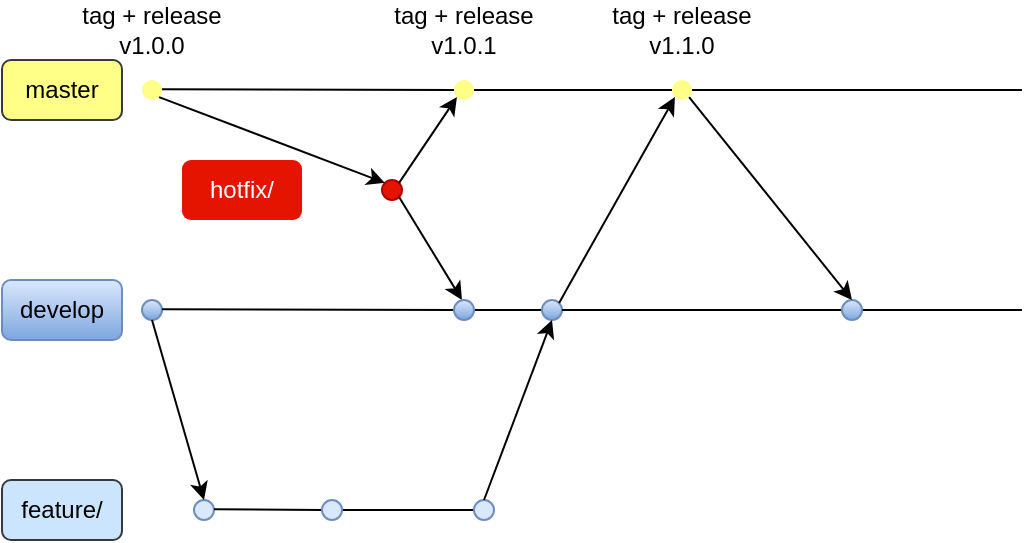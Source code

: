 <mxfile version="20.8.3" type="device"><diagram id="FWlVU3B6Z2AMIBi5RTRZ" name="Page-1"><mxGraphModel dx="840" dy="439" grid="1" gridSize="10" guides="1" tooltips="1" connect="1" arrows="1" fold="1" page="1" pageScale="1" pageWidth="850" pageHeight="1100" math="0" shadow="0"><root><mxCell id="0"/><mxCell id="1" parent="0"/><mxCell id="qXykl9GWPvTefQvaHvhR-1" value="" style="ellipse;whiteSpace=wrap;html=1;aspect=fixed;fillColor=#ffff88;strokeColor=none;" parent="1" vertex="1"><mxGeometry x="150" y="120" width="10" height="10" as="geometry"/></mxCell><mxCell id="qXykl9GWPvTefQvaHvhR-2" value="" style="endArrow=none;html=1;rounded=0;startArrow=none;" parent="1" source="qXykl9GWPvTefQvaHvhR-32" edge="1"><mxGeometry width="50" height="50" relative="1" as="geometry"><mxPoint x="160" y="124.58" as="sourcePoint"/><mxPoint x="590" y="125" as="targetPoint"/></mxGeometry></mxCell><mxCell id="qXykl9GWPvTefQvaHvhR-4" value="master" style="text;html=1;strokeColor=#36393d;fillColor=#ffff88;align=center;verticalAlign=middle;whiteSpace=wrap;rounded=1;glass=0;" parent="1" vertex="1"><mxGeometry x="80" y="110" width="60" height="30" as="geometry"/></mxCell><mxCell id="qXykl9GWPvTefQvaHvhR-6" value="develop" style="text;html=1;align=center;verticalAlign=middle;whiteSpace=wrap;rounded=1;fillColor=#dae8fc;gradientColor=#7ea6e0;strokeColor=#6c8ebf;" parent="1" vertex="1"><mxGeometry x="80" y="220" width="60" height="30" as="geometry"/></mxCell><mxCell id="qXykl9GWPvTefQvaHvhR-7" value="feature/" style="text;html=1;strokeColor=#36393d;fillColor=#cce5ff;align=center;verticalAlign=middle;whiteSpace=wrap;rounded=1;" parent="1" vertex="1"><mxGeometry x="80" y="320" width="60" height="30" as="geometry"/></mxCell><mxCell id="qXykl9GWPvTefQvaHvhR-8" value="" style="ellipse;whiteSpace=wrap;html=1;aspect=fixed;fillColor=#dae8fc;strokeColor=#6c8ebf;gradientColor=#7ea6e0;" parent="1" vertex="1"><mxGeometry x="150" y="230" width="10" height="10" as="geometry"/></mxCell><mxCell id="qXykl9GWPvTefQvaHvhR-9" value="" style="endArrow=none;html=1;rounded=0;startArrow=none;" parent="1" source="qXykl9GWPvTefQvaHvhR-61" edge="1"><mxGeometry width="50" height="50" relative="1" as="geometry"><mxPoint x="160" y="234.58" as="sourcePoint"/><mxPoint x="590" y="235" as="targetPoint"/></mxGeometry></mxCell><mxCell id="qXykl9GWPvTefQvaHvhR-10" value="" style="ellipse;whiteSpace=wrap;html=1;aspect=fixed;fillColor=#dae8fc;strokeColor=#6c8ebf;" parent="1" vertex="1"><mxGeometry x="176" y="330" width="10" height="10" as="geometry"/></mxCell><mxCell id="qXykl9GWPvTefQvaHvhR-11" value="" style="endArrow=none;html=1;rounded=0;startArrow=none;" parent="1" source="qXykl9GWPvTefQvaHvhR-22" edge="1"><mxGeometry width="50" height="50" relative="1" as="geometry"><mxPoint x="186" y="334.58" as="sourcePoint"/><mxPoint x="321" y="335" as="targetPoint"/></mxGeometry></mxCell><mxCell id="qXykl9GWPvTefQvaHvhR-15" value="hotfix/" style="text;html=1;strokeColor=none;fillColor=#e51400;align=center;verticalAlign=middle;whiteSpace=wrap;rounded=1;glass=0;fontColor=#ffffff;" parent="1" vertex="1"><mxGeometry x="170" y="160" width="60" height="30" as="geometry"/></mxCell><mxCell id="qXykl9GWPvTefQvaHvhR-16" value="tag + release v1.0.0" style="text;html=1;strokeColor=none;fillColor=none;align=center;verticalAlign=middle;whiteSpace=wrap;rounded=0;glass=0;" parent="1" vertex="1"><mxGeometry x="115" y="80" width="80" height="30" as="geometry"/></mxCell><mxCell id="qXykl9GWPvTefQvaHvhR-17" value="" style="ellipse;whiteSpace=wrap;html=1;aspect=fixed;fillColor=#e51400;strokeColor=#B20000;fontColor=#ffffff;" parent="1" vertex="1"><mxGeometry x="270" y="170" width="10" height="10" as="geometry"/></mxCell><mxCell id="qXykl9GWPvTefQvaHvhR-23" value="" style="endArrow=none;html=1;rounded=0;startArrow=none;" parent="1" source="qXykl9GWPvTefQvaHvhR-28" target="qXykl9GWPvTefQvaHvhR-22" edge="1"><mxGeometry width="50" height="50" relative="1" as="geometry"><mxPoint x="186" y="334.58" as="sourcePoint"/><mxPoint x="666" y="334.58" as="targetPoint"/></mxGeometry></mxCell><mxCell id="qXykl9GWPvTefQvaHvhR-22" value="" style="ellipse;whiteSpace=wrap;html=1;aspect=fixed;fillColor=#dae8fc;strokeColor=#6c8ebf;" parent="1" vertex="1"><mxGeometry x="316" y="330" width="10" height="10" as="geometry"/></mxCell><mxCell id="qXykl9GWPvTefQvaHvhR-27" value="" style="endArrow=none;html=1;rounded=0;startArrow=none;" parent="1" source="qXykl9GWPvTefQvaHvhR-58" target="qXykl9GWPvTefQvaHvhR-26" edge="1"><mxGeometry width="50" height="50" relative="1" as="geometry"><mxPoint x="160" y="234.58" as="sourcePoint"/><mxPoint x="640" y="234.58" as="targetPoint"/></mxGeometry></mxCell><mxCell id="qXykl9GWPvTefQvaHvhR-26" value="" style="ellipse;whiteSpace=wrap;html=1;aspect=fixed;fillColor=#dae8fc;strokeColor=#6c8ebf;gradientColor=#7ea6e0;" parent="1" vertex="1"><mxGeometry x="350" y="230" width="10" height="10" as="geometry"/></mxCell><mxCell id="qXykl9GWPvTefQvaHvhR-29" value="" style="endArrow=none;html=1;rounded=0;" parent="1" target="qXykl9GWPvTefQvaHvhR-28" edge="1"><mxGeometry width="50" height="50" relative="1" as="geometry"><mxPoint x="186" y="334.58" as="sourcePoint"/><mxPoint x="316" y="335" as="targetPoint"/></mxGeometry></mxCell><mxCell id="qXykl9GWPvTefQvaHvhR-28" value="" style="ellipse;whiteSpace=wrap;html=1;aspect=fixed;fillColor=#dae8fc;strokeColor=#6c8ebf;" parent="1" vertex="1"><mxGeometry x="240" y="330" width="10" height="10" as="geometry"/></mxCell><mxCell id="qXykl9GWPvTefQvaHvhR-31" value="" style="endArrow=none;html=1;rounded=0;" parent="1" target="qXykl9GWPvTefQvaHvhR-30" edge="1"><mxGeometry width="50" height="50" relative="1" as="geometry"><mxPoint x="160" y="124.58" as="sourcePoint"/><mxPoint x="640" y="124.58" as="targetPoint"/></mxGeometry></mxCell><mxCell id="qXykl9GWPvTefQvaHvhR-30" value="" style="ellipse;whiteSpace=wrap;html=1;aspect=fixed;fillColor=#ffff88;strokeColor=none;" parent="1" vertex="1"><mxGeometry x="306" y="120" width="10" height="10" as="geometry"/></mxCell><mxCell id="qXykl9GWPvTefQvaHvhR-33" value="" style="endArrow=none;html=1;rounded=0;startArrow=none;" parent="1" source="qXykl9GWPvTefQvaHvhR-30" target="qXykl9GWPvTefQvaHvhR-32" edge="1"><mxGeometry width="50" height="50" relative="1" as="geometry"><mxPoint x="380" y="125" as="sourcePoint"/><mxPoint x="640" y="124.58" as="targetPoint"/></mxGeometry></mxCell><mxCell id="qXykl9GWPvTefQvaHvhR-32" value="" style="ellipse;whiteSpace=wrap;html=1;aspect=fixed;fillColor=#ffff88;strokeColor=none;" parent="1" vertex="1"><mxGeometry x="415" y="120" width="10" height="10" as="geometry"/></mxCell><mxCell id="qXykl9GWPvTefQvaHvhR-34" value="tag + release v1.0.1" style="text;html=1;strokeColor=none;fillColor=none;align=center;verticalAlign=middle;whiteSpace=wrap;rounded=0;glass=0;" parent="1" vertex="1"><mxGeometry x="271" y="80" width="80" height="30" as="geometry"/></mxCell><mxCell id="qXykl9GWPvTefQvaHvhR-35" value="tag + release v1.1.0" style="text;html=1;strokeColor=none;fillColor=none;align=center;verticalAlign=middle;whiteSpace=wrap;rounded=0;glass=0;" parent="1" vertex="1"><mxGeometry x="380" y="80" width="80" height="30" as="geometry"/></mxCell><mxCell id="qXykl9GWPvTefQvaHvhR-52" value="" style="endArrow=classic;html=1;rounded=0;labelBackgroundColor=default;strokeColor=default;fontFamily=Helvetica;fontSize=11;fontColor=default;shape=connector;exitX=1;exitY=1;exitDx=0;exitDy=0;entryX=0;entryY=0;entryDx=0;entryDy=0;" parent="1" source="qXykl9GWPvTefQvaHvhR-1" target="qXykl9GWPvTefQvaHvhR-17" edge="1"><mxGeometry width="50" height="50" relative="1" as="geometry"><mxPoint x="190" y="200" as="sourcePoint"/><mxPoint x="240" y="150" as="targetPoint"/></mxGeometry></mxCell><mxCell id="qXykl9GWPvTefQvaHvhR-53" value="" style="endArrow=classic;html=1;rounded=0;labelBackgroundColor=default;strokeColor=default;fontFamily=Helvetica;fontSize=11;fontColor=default;shape=connector;exitX=1;exitY=0;exitDx=0;exitDy=0;entryX=0;entryY=1;entryDx=0;entryDy=0;" parent="1" source="qXykl9GWPvTefQvaHvhR-17" target="qXykl9GWPvTefQvaHvhR-30" edge="1"><mxGeometry width="50" height="50" relative="1" as="geometry"><mxPoint x="190" y="200" as="sourcePoint"/><mxPoint x="240" y="150" as="targetPoint"/></mxGeometry></mxCell><mxCell id="qXykl9GWPvTefQvaHvhR-54" value="" style="endArrow=classic;html=1;rounded=0;labelBackgroundColor=default;strokeColor=default;fontFamily=Helvetica;fontSize=11;fontColor=default;shape=connector;exitX=1;exitY=0;exitDx=0;exitDy=0;entryX=0;entryY=1;entryDx=0;entryDy=0;" parent="1" source="qXykl9GWPvTefQvaHvhR-26" target="qXykl9GWPvTefQvaHvhR-32" edge="1"><mxGeometry width="50" height="50" relative="1" as="geometry"><mxPoint x="370" y="200" as="sourcePoint"/><mxPoint x="420" y="150" as="targetPoint"/></mxGeometry></mxCell><mxCell id="qXykl9GWPvTefQvaHvhR-55" value="" style="endArrow=classic;html=1;rounded=0;labelBackgroundColor=default;strokeColor=default;fontFamily=Helvetica;fontSize=11;fontColor=default;shape=connector;exitX=0.5;exitY=1;exitDx=0;exitDy=0;entryX=0.5;entryY=0;entryDx=0;entryDy=0;" parent="1" source="qXykl9GWPvTefQvaHvhR-8" target="qXykl9GWPvTefQvaHvhR-10" edge="1"><mxGeometry width="50" height="50" relative="1" as="geometry"><mxPoint x="270" y="320" as="sourcePoint"/><mxPoint x="320" y="270" as="targetPoint"/></mxGeometry></mxCell><mxCell id="qXykl9GWPvTefQvaHvhR-56" value="" style="endArrow=classic;html=1;rounded=0;labelBackgroundColor=default;strokeColor=default;fontFamily=Helvetica;fontSize=11;fontColor=default;shape=connector;entryX=0.5;entryY=1;entryDx=0;entryDy=0;exitX=0.5;exitY=0;exitDx=0;exitDy=0;" parent="1" source="qXykl9GWPvTefQvaHvhR-22" target="qXykl9GWPvTefQvaHvhR-26" edge="1"><mxGeometry width="50" height="50" relative="1" as="geometry"><mxPoint x="326" y="330" as="sourcePoint"/><mxPoint x="376" y="280" as="targetPoint"/></mxGeometry></mxCell><mxCell id="qXykl9GWPvTefQvaHvhR-57" value="" style="endArrow=classic;html=1;rounded=0;labelBackgroundColor=default;strokeColor=default;fontFamily=Helvetica;fontSize=11;fontColor=default;shape=connector;exitX=1;exitY=1;exitDx=0;exitDy=0;" parent="1" source="qXykl9GWPvTefQvaHvhR-17" edge="1"><mxGeometry width="50" height="50" relative="1" as="geometry"><mxPoint x="270" y="240" as="sourcePoint"/><mxPoint x="310" y="230" as="targetPoint"/></mxGeometry></mxCell><mxCell id="qXykl9GWPvTefQvaHvhR-59" value="" style="endArrow=none;html=1;rounded=0;" parent="1" target="qXykl9GWPvTefQvaHvhR-58" edge="1"><mxGeometry width="50" height="50" relative="1" as="geometry"><mxPoint x="160" y="234.58" as="sourcePoint"/><mxPoint x="350.0" y="234.99" as="targetPoint"/></mxGeometry></mxCell><mxCell id="qXykl9GWPvTefQvaHvhR-58" value="" style="ellipse;whiteSpace=wrap;html=1;aspect=fixed;fillColor=#dae8fc;strokeColor=#6c8ebf;gradientColor=#7ea6e0;" parent="1" vertex="1"><mxGeometry x="306" y="230" width="10" height="10" as="geometry"/></mxCell><mxCell id="qXykl9GWPvTefQvaHvhR-62" value="" style="endArrow=none;html=1;rounded=0;startArrow=none;" parent="1" source="qXykl9GWPvTefQvaHvhR-26" target="qXykl9GWPvTefQvaHvhR-61" edge="1"><mxGeometry width="50" height="50" relative="1" as="geometry"><mxPoint x="360" y="235" as="sourcePoint"/><mxPoint x="590" y="235" as="targetPoint"/></mxGeometry></mxCell><mxCell id="qXykl9GWPvTefQvaHvhR-61" value="" style="ellipse;whiteSpace=wrap;html=1;aspect=fixed;fillColor=#dae8fc;strokeColor=#6c8ebf;gradientColor=#7ea6e0;" parent="1" vertex="1"><mxGeometry x="500" y="230" width="10" height="10" as="geometry"/></mxCell><mxCell id="qXykl9GWPvTefQvaHvhR-63" value="" style="endArrow=classic;html=1;rounded=0;labelBackgroundColor=default;strokeColor=default;fontFamily=Helvetica;fontSize=11;fontColor=default;shape=connector;exitX=1;exitY=1;exitDx=0;exitDy=0;entryX=0.5;entryY=0;entryDx=0;entryDy=0;" parent="1" source="qXykl9GWPvTefQvaHvhR-32" target="qXykl9GWPvTefQvaHvhR-61" edge="1"><mxGeometry width="50" height="50" relative="1" as="geometry"><mxPoint x="500" y="240" as="sourcePoint"/><mxPoint x="550" y="190" as="targetPoint"/></mxGeometry></mxCell></root></mxGraphModel></diagram></mxfile>